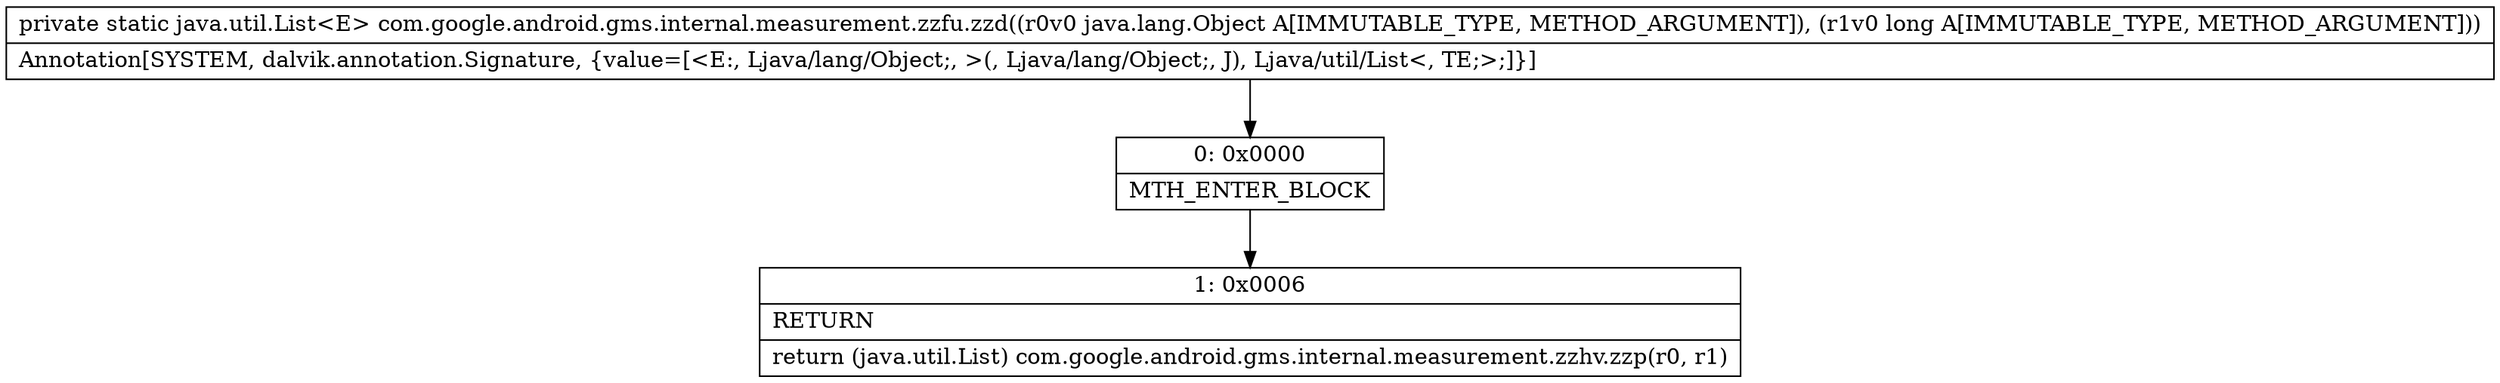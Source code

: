 digraph "CFG forcom.google.android.gms.internal.measurement.zzfu.zzd(Ljava\/lang\/Object;J)Ljava\/util\/List;" {
Node_0 [shape=record,label="{0\:\ 0x0000|MTH_ENTER_BLOCK\l}"];
Node_1 [shape=record,label="{1\:\ 0x0006|RETURN\l|return (java.util.List) com.google.android.gms.internal.measurement.zzhv.zzp(r0, r1)\l}"];
MethodNode[shape=record,label="{private static java.util.List\<E\> com.google.android.gms.internal.measurement.zzfu.zzd((r0v0 java.lang.Object A[IMMUTABLE_TYPE, METHOD_ARGUMENT]), (r1v0 long A[IMMUTABLE_TYPE, METHOD_ARGUMENT]))  | Annotation[SYSTEM, dalvik.annotation.Signature, \{value=[\<E:, Ljava\/lang\/Object;, \>(, Ljava\/lang\/Object;, J), Ljava\/util\/List\<, TE;\>;]\}]\l}"];
MethodNode -> Node_0;
Node_0 -> Node_1;
}

